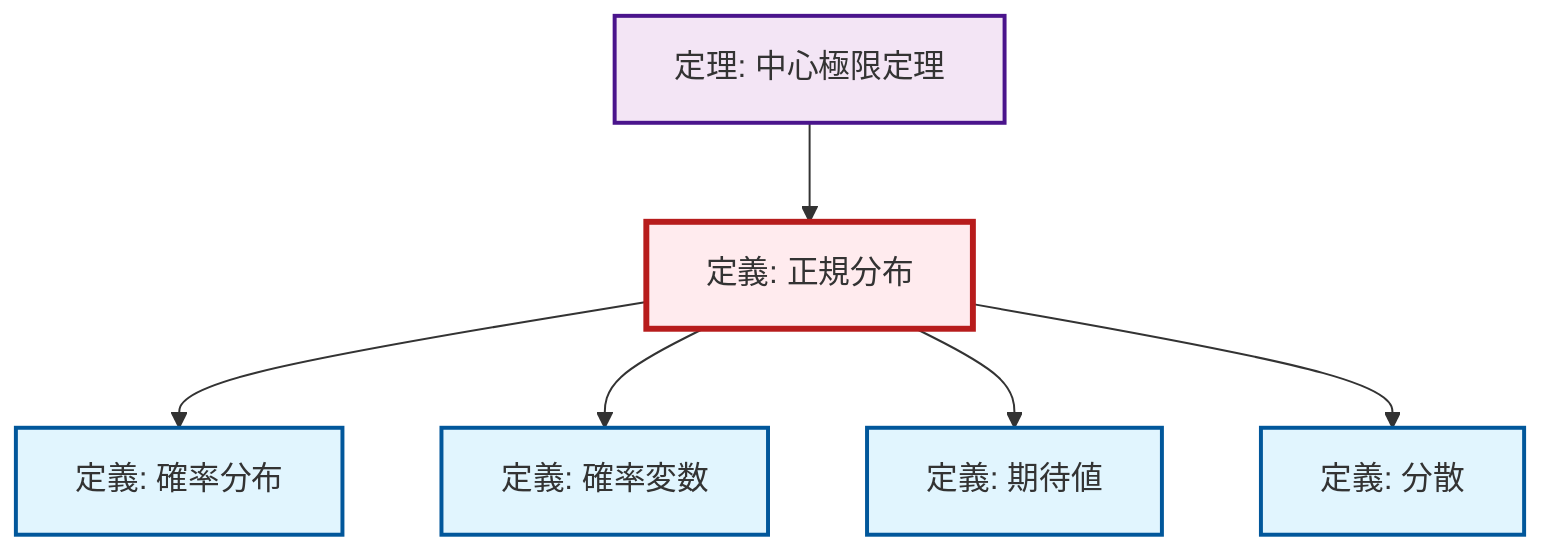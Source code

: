 graph TD
    classDef definition fill:#e1f5fe,stroke:#01579b,stroke-width:2px
    classDef theorem fill:#f3e5f5,stroke:#4a148c,stroke-width:2px
    classDef axiom fill:#fff3e0,stroke:#e65100,stroke-width:2px
    classDef example fill:#e8f5e9,stroke:#1b5e20,stroke-width:2px
    classDef current fill:#ffebee,stroke:#b71c1c,stroke-width:3px
    thm-central-limit["定理: 中心極限定理"]:::theorem
    def-random-variable["定義: 確率変数"]:::definition
    def-normal-distribution["定義: 正規分布"]:::definition
    def-expectation["定義: 期待値"]:::definition
    def-variance["定義: 分散"]:::definition
    def-probability-distribution["定義: 確率分布"]:::definition
    def-normal-distribution --> def-probability-distribution
    thm-central-limit --> def-normal-distribution
    def-normal-distribution --> def-random-variable
    def-normal-distribution --> def-expectation
    def-normal-distribution --> def-variance
    class def-normal-distribution current